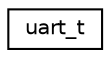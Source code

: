 digraph "Graphical Class Hierarchy"
{
 // LATEX_PDF_SIZE
  edge [fontname="Helvetica",fontsize="10",labelfontname="Helvetica",labelfontsize="10"];
  node [fontname="Helvetica",fontsize="10",shape=record];
  rankdir="LR";
  Node0 [label="uart_t",height=0.2,width=0.4,color="black", fillcolor="white", style="filled",URL="$structuart__t.html",tooltip=" "];
}
